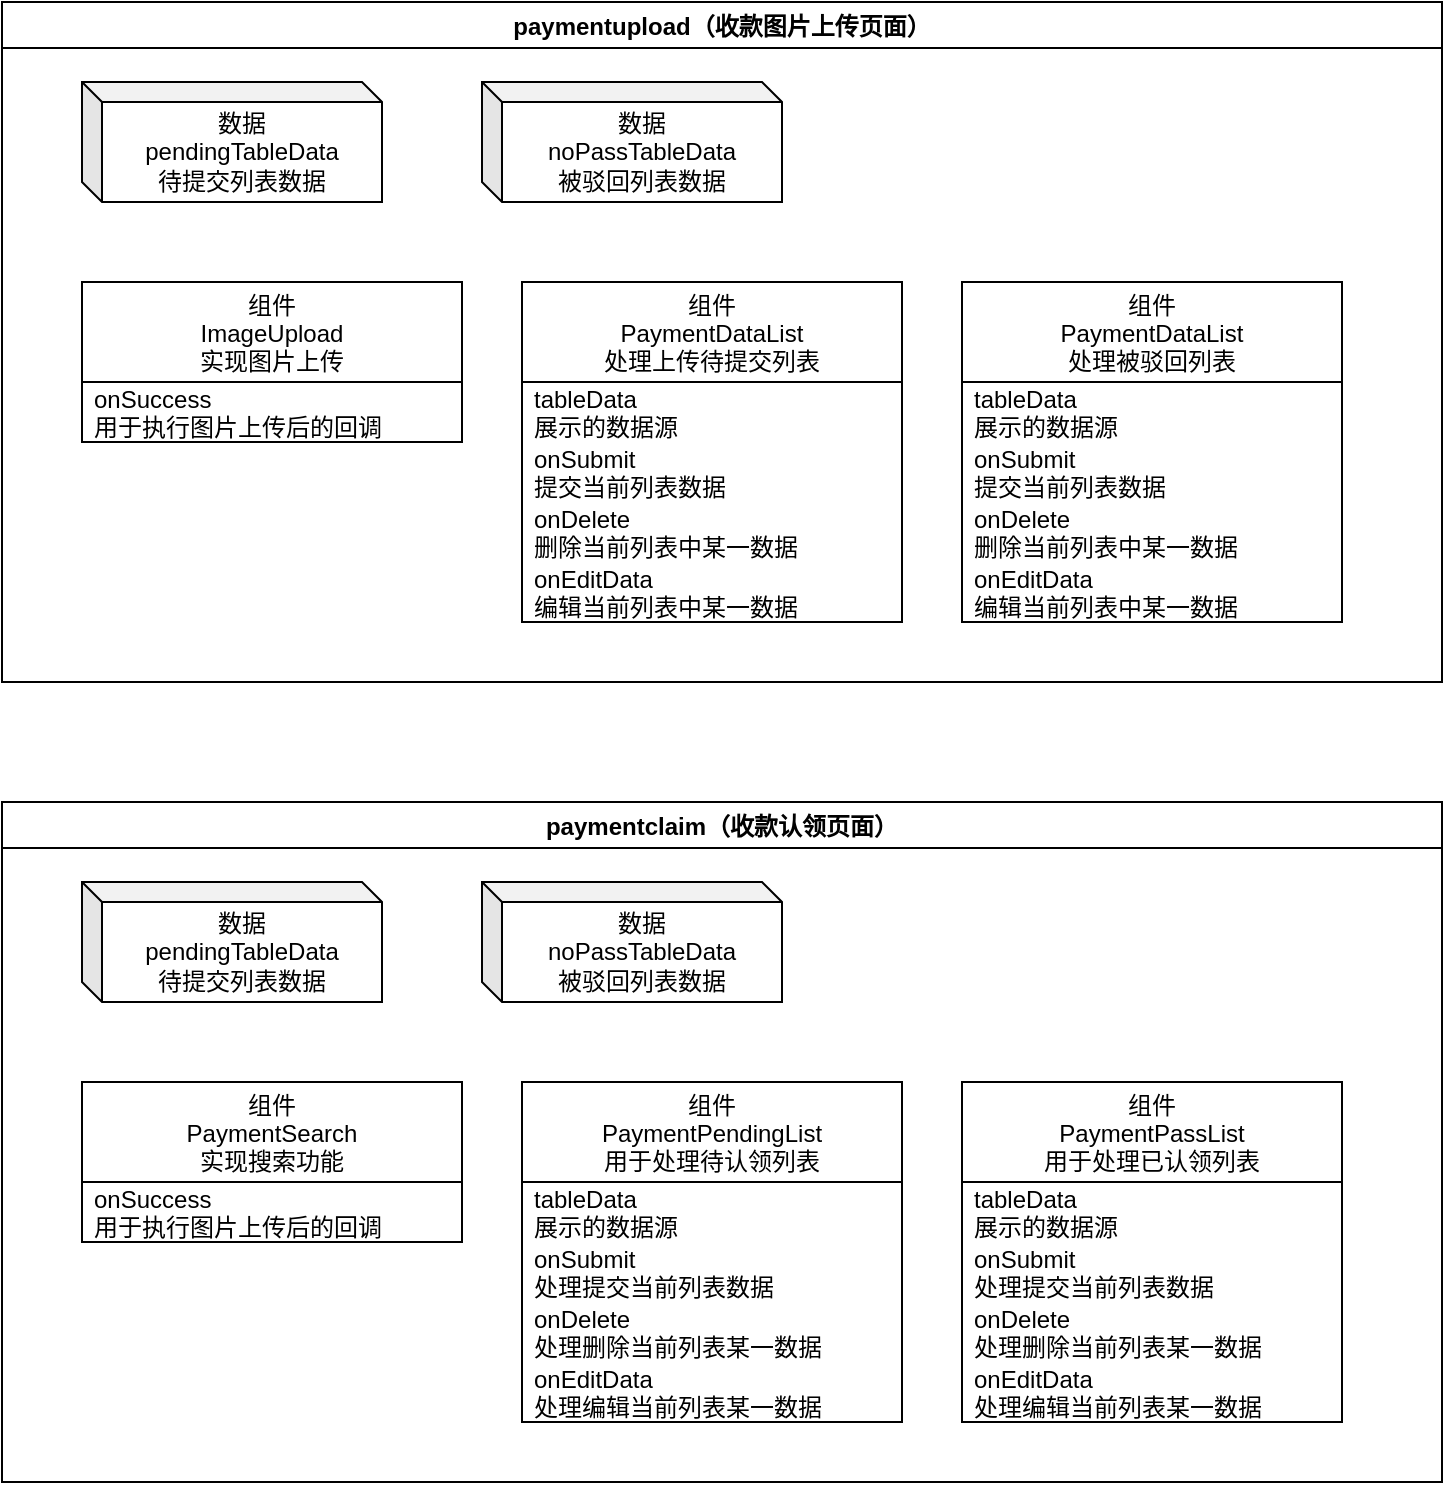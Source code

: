 <mxfile version="18.0.5" type="github">
  <diagram id="prtHgNgQTEPvFCAcTncT" name="Page-1">
    <mxGraphModel dx="1038" dy="539" grid="1" gridSize="10" guides="1" tooltips="1" connect="1" arrows="1" fold="1" page="1" pageScale="1" pageWidth="827" pageHeight="1169" math="0" shadow="0">
      <root>
        <mxCell id="0" />
        <mxCell id="1" parent="0" />
        <mxCell id="ncPMUlyyr94SvJH-5i3p-1" value="paymentupload（收款图片上传页面）" style="swimlane;" vertex="1" parent="1">
          <mxGeometry x="40" y="40" width="720" height="340" as="geometry" />
        </mxCell>
        <mxCell id="ncPMUlyyr94SvJH-5i3p-6" value="组件&#xa;ImageUpload&#xa;实现图片上传" style="swimlane;fontStyle=0;childLayout=stackLayout;horizontal=1;startSize=50;horizontalStack=0;resizeParent=1;resizeParentMax=0;resizeLast=0;collapsible=1;marginBottom=0;" vertex="1" parent="ncPMUlyyr94SvJH-5i3p-1">
          <mxGeometry x="40" y="140" width="190" height="80" as="geometry" />
        </mxCell>
        <mxCell id="ncPMUlyyr94SvJH-5i3p-7" value="onSuccess&#xa;用于执行图片上传后的回调" style="text;strokeColor=none;fillColor=none;align=left;verticalAlign=middle;spacingLeft=4;spacingRight=4;overflow=hidden;points=[[0,0.5],[1,0.5]];portConstraint=eastwest;rotatable=0;" vertex="1" parent="ncPMUlyyr94SvJH-5i3p-6">
          <mxGeometry y="50" width="190" height="30" as="geometry" />
        </mxCell>
        <mxCell id="ncPMUlyyr94SvJH-5i3p-10" value="组件&#xa;PaymentDataList&#xa;处理上传待提交列表" style="swimlane;fontStyle=0;childLayout=stackLayout;horizontal=1;startSize=50;horizontalStack=0;resizeParent=1;resizeParentMax=0;resizeLast=0;collapsible=1;marginBottom=0;" vertex="1" parent="ncPMUlyyr94SvJH-5i3p-1">
          <mxGeometry x="260" y="140" width="190" height="170" as="geometry" />
        </mxCell>
        <mxCell id="ncPMUlyyr94SvJH-5i3p-11" value="tableData&#xa;展示的数据源" style="text;strokeColor=none;fillColor=none;align=left;verticalAlign=middle;spacingLeft=4;spacingRight=4;overflow=hidden;points=[[0,0.5],[1,0.5]];portConstraint=eastwest;rotatable=0;" vertex="1" parent="ncPMUlyyr94SvJH-5i3p-10">
          <mxGeometry y="50" width="190" height="30" as="geometry" />
        </mxCell>
        <mxCell id="ncPMUlyyr94SvJH-5i3p-12" value="onSubmit&#xa;提交当前列表数据" style="text;strokeColor=none;fillColor=none;align=left;verticalAlign=middle;spacingLeft=4;spacingRight=4;overflow=hidden;points=[[0,0.5],[1,0.5]];portConstraint=eastwest;rotatable=0;" vertex="1" parent="ncPMUlyyr94SvJH-5i3p-10">
          <mxGeometry y="80" width="190" height="30" as="geometry" />
        </mxCell>
        <mxCell id="ncPMUlyyr94SvJH-5i3p-13" value="onDelete&#xa;删除当前列表中某一数据" style="text;strokeColor=none;fillColor=none;align=left;verticalAlign=middle;spacingLeft=4;spacingRight=4;overflow=hidden;points=[[0,0.5],[1,0.5]];portConstraint=eastwest;rotatable=0;" vertex="1" parent="ncPMUlyyr94SvJH-5i3p-10">
          <mxGeometry y="110" width="190" height="30" as="geometry" />
        </mxCell>
        <mxCell id="ncPMUlyyr94SvJH-5i3p-14" value="onEditData&#xa;编辑当前列表中某一数据" style="text;strokeColor=none;fillColor=none;align=left;verticalAlign=middle;spacingLeft=4;spacingRight=4;overflow=hidden;points=[[0,0.5],[1,0.5]];portConstraint=eastwest;rotatable=0;" vertex="1" parent="ncPMUlyyr94SvJH-5i3p-10">
          <mxGeometry y="140" width="190" height="30" as="geometry" />
        </mxCell>
        <mxCell id="ncPMUlyyr94SvJH-5i3p-15" value="组件&#xa;PaymentDataList&#xa;处理被驳回列表" style="swimlane;fontStyle=0;childLayout=stackLayout;horizontal=1;startSize=50;horizontalStack=0;resizeParent=1;resizeParentMax=0;resizeLast=0;collapsible=1;marginBottom=0;" vertex="1" parent="ncPMUlyyr94SvJH-5i3p-1">
          <mxGeometry x="480" y="140" width="190" height="170" as="geometry" />
        </mxCell>
        <mxCell id="ncPMUlyyr94SvJH-5i3p-16" value="tableData&#xa;展示的数据源" style="text;strokeColor=none;fillColor=none;align=left;verticalAlign=middle;spacingLeft=4;spacingRight=4;overflow=hidden;points=[[0,0.5],[1,0.5]];portConstraint=eastwest;rotatable=0;" vertex="1" parent="ncPMUlyyr94SvJH-5i3p-15">
          <mxGeometry y="50" width="190" height="30" as="geometry" />
        </mxCell>
        <mxCell id="ncPMUlyyr94SvJH-5i3p-17" value="onSubmit&#xa;提交当前列表数据" style="text;strokeColor=none;fillColor=none;align=left;verticalAlign=middle;spacingLeft=4;spacingRight=4;overflow=hidden;points=[[0,0.5],[1,0.5]];portConstraint=eastwest;rotatable=0;" vertex="1" parent="ncPMUlyyr94SvJH-5i3p-15">
          <mxGeometry y="80" width="190" height="30" as="geometry" />
        </mxCell>
        <mxCell id="ncPMUlyyr94SvJH-5i3p-18" value="onDelete&#xa;删除当前列表中某一数据" style="text;strokeColor=none;fillColor=none;align=left;verticalAlign=middle;spacingLeft=4;spacingRight=4;overflow=hidden;points=[[0,0.5],[1,0.5]];portConstraint=eastwest;rotatable=0;" vertex="1" parent="ncPMUlyyr94SvJH-5i3p-15">
          <mxGeometry y="110" width="190" height="30" as="geometry" />
        </mxCell>
        <mxCell id="ncPMUlyyr94SvJH-5i3p-19" value="onEditData&#xa;编辑当前列表中某一数据" style="text;strokeColor=none;fillColor=none;align=left;verticalAlign=middle;spacingLeft=4;spacingRight=4;overflow=hidden;points=[[0,0.5],[1,0.5]];portConstraint=eastwest;rotatable=0;" vertex="1" parent="ncPMUlyyr94SvJH-5i3p-15">
          <mxGeometry y="140" width="190" height="30" as="geometry" />
        </mxCell>
        <mxCell id="ncPMUlyyr94SvJH-5i3p-20" value="数据&lt;br&gt;pendingTableData&lt;br&gt;待提交列表数据" style="shape=cube;whiteSpace=wrap;html=1;boundedLbl=1;backgroundOutline=1;darkOpacity=0.05;darkOpacity2=0.1;fillColor=default;size=10;" vertex="1" parent="ncPMUlyyr94SvJH-5i3p-1">
          <mxGeometry x="40" y="40" width="150" height="60" as="geometry" />
        </mxCell>
        <mxCell id="ncPMUlyyr94SvJH-5i3p-21" value="数据&lt;br&gt;noPassTableData&lt;br&gt;被驳回列表数据" style="shape=cube;whiteSpace=wrap;html=1;boundedLbl=1;backgroundOutline=1;darkOpacity=0.05;darkOpacity2=0.1;size=10;" vertex="1" parent="ncPMUlyyr94SvJH-5i3p-1">
          <mxGeometry x="240" y="40" width="150" height="60" as="geometry" />
        </mxCell>
        <mxCell id="ncPMUlyyr94SvJH-5i3p-22" value="paymentclaim（收款认领页面）" style="swimlane;" vertex="1" parent="1">
          <mxGeometry x="40" y="440" width="720" height="340" as="geometry" />
        </mxCell>
        <mxCell id="ncPMUlyyr94SvJH-5i3p-23" value="组件&#xa;PaymentSearch&#xa;实现搜索功能" style="swimlane;fontStyle=0;childLayout=stackLayout;horizontal=1;startSize=50;horizontalStack=0;resizeParent=1;resizeParentMax=0;resizeLast=0;collapsible=1;marginBottom=0;" vertex="1" parent="ncPMUlyyr94SvJH-5i3p-22">
          <mxGeometry x="40" y="140" width="190" height="80" as="geometry" />
        </mxCell>
        <mxCell id="ncPMUlyyr94SvJH-5i3p-24" value="onSuccess&#xa;用于执行图片上传后的回调" style="text;strokeColor=none;fillColor=none;align=left;verticalAlign=middle;spacingLeft=4;spacingRight=4;overflow=hidden;points=[[0,0.5],[1,0.5]];portConstraint=eastwest;rotatable=0;" vertex="1" parent="ncPMUlyyr94SvJH-5i3p-23">
          <mxGeometry y="50" width="190" height="30" as="geometry" />
        </mxCell>
        <mxCell id="ncPMUlyyr94SvJH-5i3p-25" value="组件&#xa;PaymentPendingList&#xa;用于处理待认领列表" style="swimlane;fontStyle=0;childLayout=stackLayout;horizontal=1;startSize=50;horizontalStack=0;resizeParent=1;resizeParentMax=0;resizeLast=0;collapsible=1;marginBottom=0;" vertex="1" parent="ncPMUlyyr94SvJH-5i3p-22">
          <mxGeometry x="260" y="140" width="190" height="170" as="geometry" />
        </mxCell>
        <mxCell id="ncPMUlyyr94SvJH-5i3p-26" value="tableData&#xa;展示的数据源" style="text;strokeColor=none;fillColor=none;align=left;verticalAlign=middle;spacingLeft=4;spacingRight=4;overflow=hidden;points=[[0,0.5],[1,0.5]];portConstraint=eastwest;rotatable=0;" vertex="1" parent="ncPMUlyyr94SvJH-5i3p-25">
          <mxGeometry y="50" width="190" height="30" as="geometry" />
        </mxCell>
        <mxCell id="ncPMUlyyr94SvJH-5i3p-27" value="onSubmit&#xa;处理提交当前列表数据" style="text;strokeColor=none;fillColor=none;align=left;verticalAlign=middle;spacingLeft=4;spacingRight=4;overflow=hidden;points=[[0,0.5],[1,0.5]];portConstraint=eastwest;rotatable=0;" vertex="1" parent="ncPMUlyyr94SvJH-5i3p-25">
          <mxGeometry y="80" width="190" height="30" as="geometry" />
        </mxCell>
        <mxCell id="ncPMUlyyr94SvJH-5i3p-28" value="onDelete&#xa;处理删除当前列表某一数据" style="text;strokeColor=none;fillColor=none;align=left;verticalAlign=middle;spacingLeft=4;spacingRight=4;overflow=hidden;points=[[0,0.5],[1,0.5]];portConstraint=eastwest;rotatable=0;" vertex="1" parent="ncPMUlyyr94SvJH-5i3p-25">
          <mxGeometry y="110" width="190" height="30" as="geometry" />
        </mxCell>
        <mxCell id="ncPMUlyyr94SvJH-5i3p-29" value="onEditData&#xa;处理编辑当前列表某一数据" style="text;strokeColor=none;fillColor=none;align=left;verticalAlign=middle;spacingLeft=4;spacingRight=4;overflow=hidden;points=[[0,0.5],[1,0.5]];portConstraint=eastwest;rotatable=0;" vertex="1" parent="ncPMUlyyr94SvJH-5i3p-25">
          <mxGeometry y="140" width="190" height="30" as="geometry" />
        </mxCell>
        <mxCell id="ncPMUlyyr94SvJH-5i3p-30" value="组件&#xa;PaymentPassList&#xa;用于处理已认领列表" style="swimlane;fontStyle=0;childLayout=stackLayout;horizontal=1;startSize=50;horizontalStack=0;resizeParent=1;resizeParentMax=0;resizeLast=0;collapsible=1;marginBottom=0;" vertex="1" parent="ncPMUlyyr94SvJH-5i3p-22">
          <mxGeometry x="480" y="140" width="190" height="170" as="geometry" />
        </mxCell>
        <mxCell id="ncPMUlyyr94SvJH-5i3p-31" value="tableData&#xa;展示的数据源" style="text;strokeColor=none;fillColor=none;align=left;verticalAlign=middle;spacingLeft=4;spacingRight=4;overflow=hidden;points=[[0,0.5],[1,0.5]];portConstraint=eastwest;rotatable=0;" vertex="1" parent="ncPMUlyyr94SvJH-5i3p-30">
          <mxGeometry y="50" width="190" height="30" as="geometry" />
        </mxCell>
        <mxCell id="ncPMUlyyr94SvJH-5i3p-32" value="onSubmit&#xa;处理提交当前列表数据" style="text;strokeColor=none;fillColor=none;align=left;verticalAlign=middle;spacingLeft=4;spacingRight=4;overflow=hidden;points=[[0,0.5],[1,0.5]];portConstraint=eastwest;rotatable=0;" vertex="1" parent="ncPMUlyyr94SvJH-5i3p-30">
          <mxGeometry y="80" width="190" height="30" as="geometry" />
        </mxCell>
        <mxCell id="ncPMUlyyr94SvJH-5i3p-33" value="onDelete&#xa;处理删除当前列表某一数据" style="text;strokeColor=none;fillColor=none;align=left;verticalAlign=middle;spacingLeft=4;spacingRight=4;overflow=hidden;points=[[0,0.5],[1,0.5]];portConstraint=eastwest;rotatable=0;" vertex="1" parent="ncPMUlyyr94SvJH-5i3p-30">
          <mxGeometry y="110" width="190" height="30" as="geometry" />
        </mxCell>
        <mxCell id="ncPMUlyyr94SvJH-5i3p-34" value="onEditData&#xa;处理编辑当前列表某一数据" style="text;strokeColor=none;fillColor=none;align=left;verticalAlign=middle;spacingLeft=4;spacingRight=4;overflow=hidden;points=[[0,0.5],[1,0.5]];portConstraint=eastwest;rotatable=0;" vertex="1" parent="ncPMUlyyr94SvJH-5i3p-30">
          <mxGeometry y="140" width="190" height="30" as="geometry" />
        </mxCell>
        <mxCell id="ncPMUlyyr94SvJH-5i3p-35" value="数据&lt;br&gt;pendingTableData&lt;br&gt;待提交列表数据" style="shape=cube;whiteSpace=wrap;html=1;boundedLbl=1;backgroundOutline=1;darkOpacity=0.05;darkOpacity2=0.1;fillColor=default;size=10;" vertex="1" parent="ncPMUlyyr94SvJH-5i3p-22">
          <mxGeometry x="40" y="40" width="150" height="60" as="geometry" />
        </mxCell>
        <mxCell id="ncPMUlyyr94SvJH-5i3p-36" value="数据&lt;br&gt;noPassTableData&lt;br&gt;被驳回列表数据" style="shape=cube;whiteSpace=wrap;html=1;boundedLbl=1;backgroundOutline=1;darkOpacity=0.05;darkOpacity2=0.1;size=10;" vertex="1" parent="ncPMUlyyr94SvJH-5i3p-22">
          <mxGeometry x="240" y="40" width="150" height="60" as="geometry" />
        </mxCell>
      </root>
    </mxGraphModel>
  </diagram>
</mxfile>
